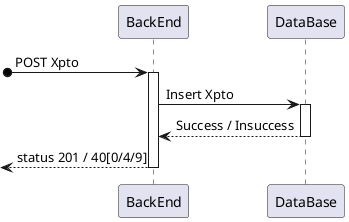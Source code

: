 @startuml nivel3

[o-> BackEnd ++: POST Xpto
BackEnd -> DataBase ++: Insert Xpto
DataBase --> BackEnd --: Success / Insuccess
[<-- BackEnd --: status 201 / 40[0/4/9]

@enduml
